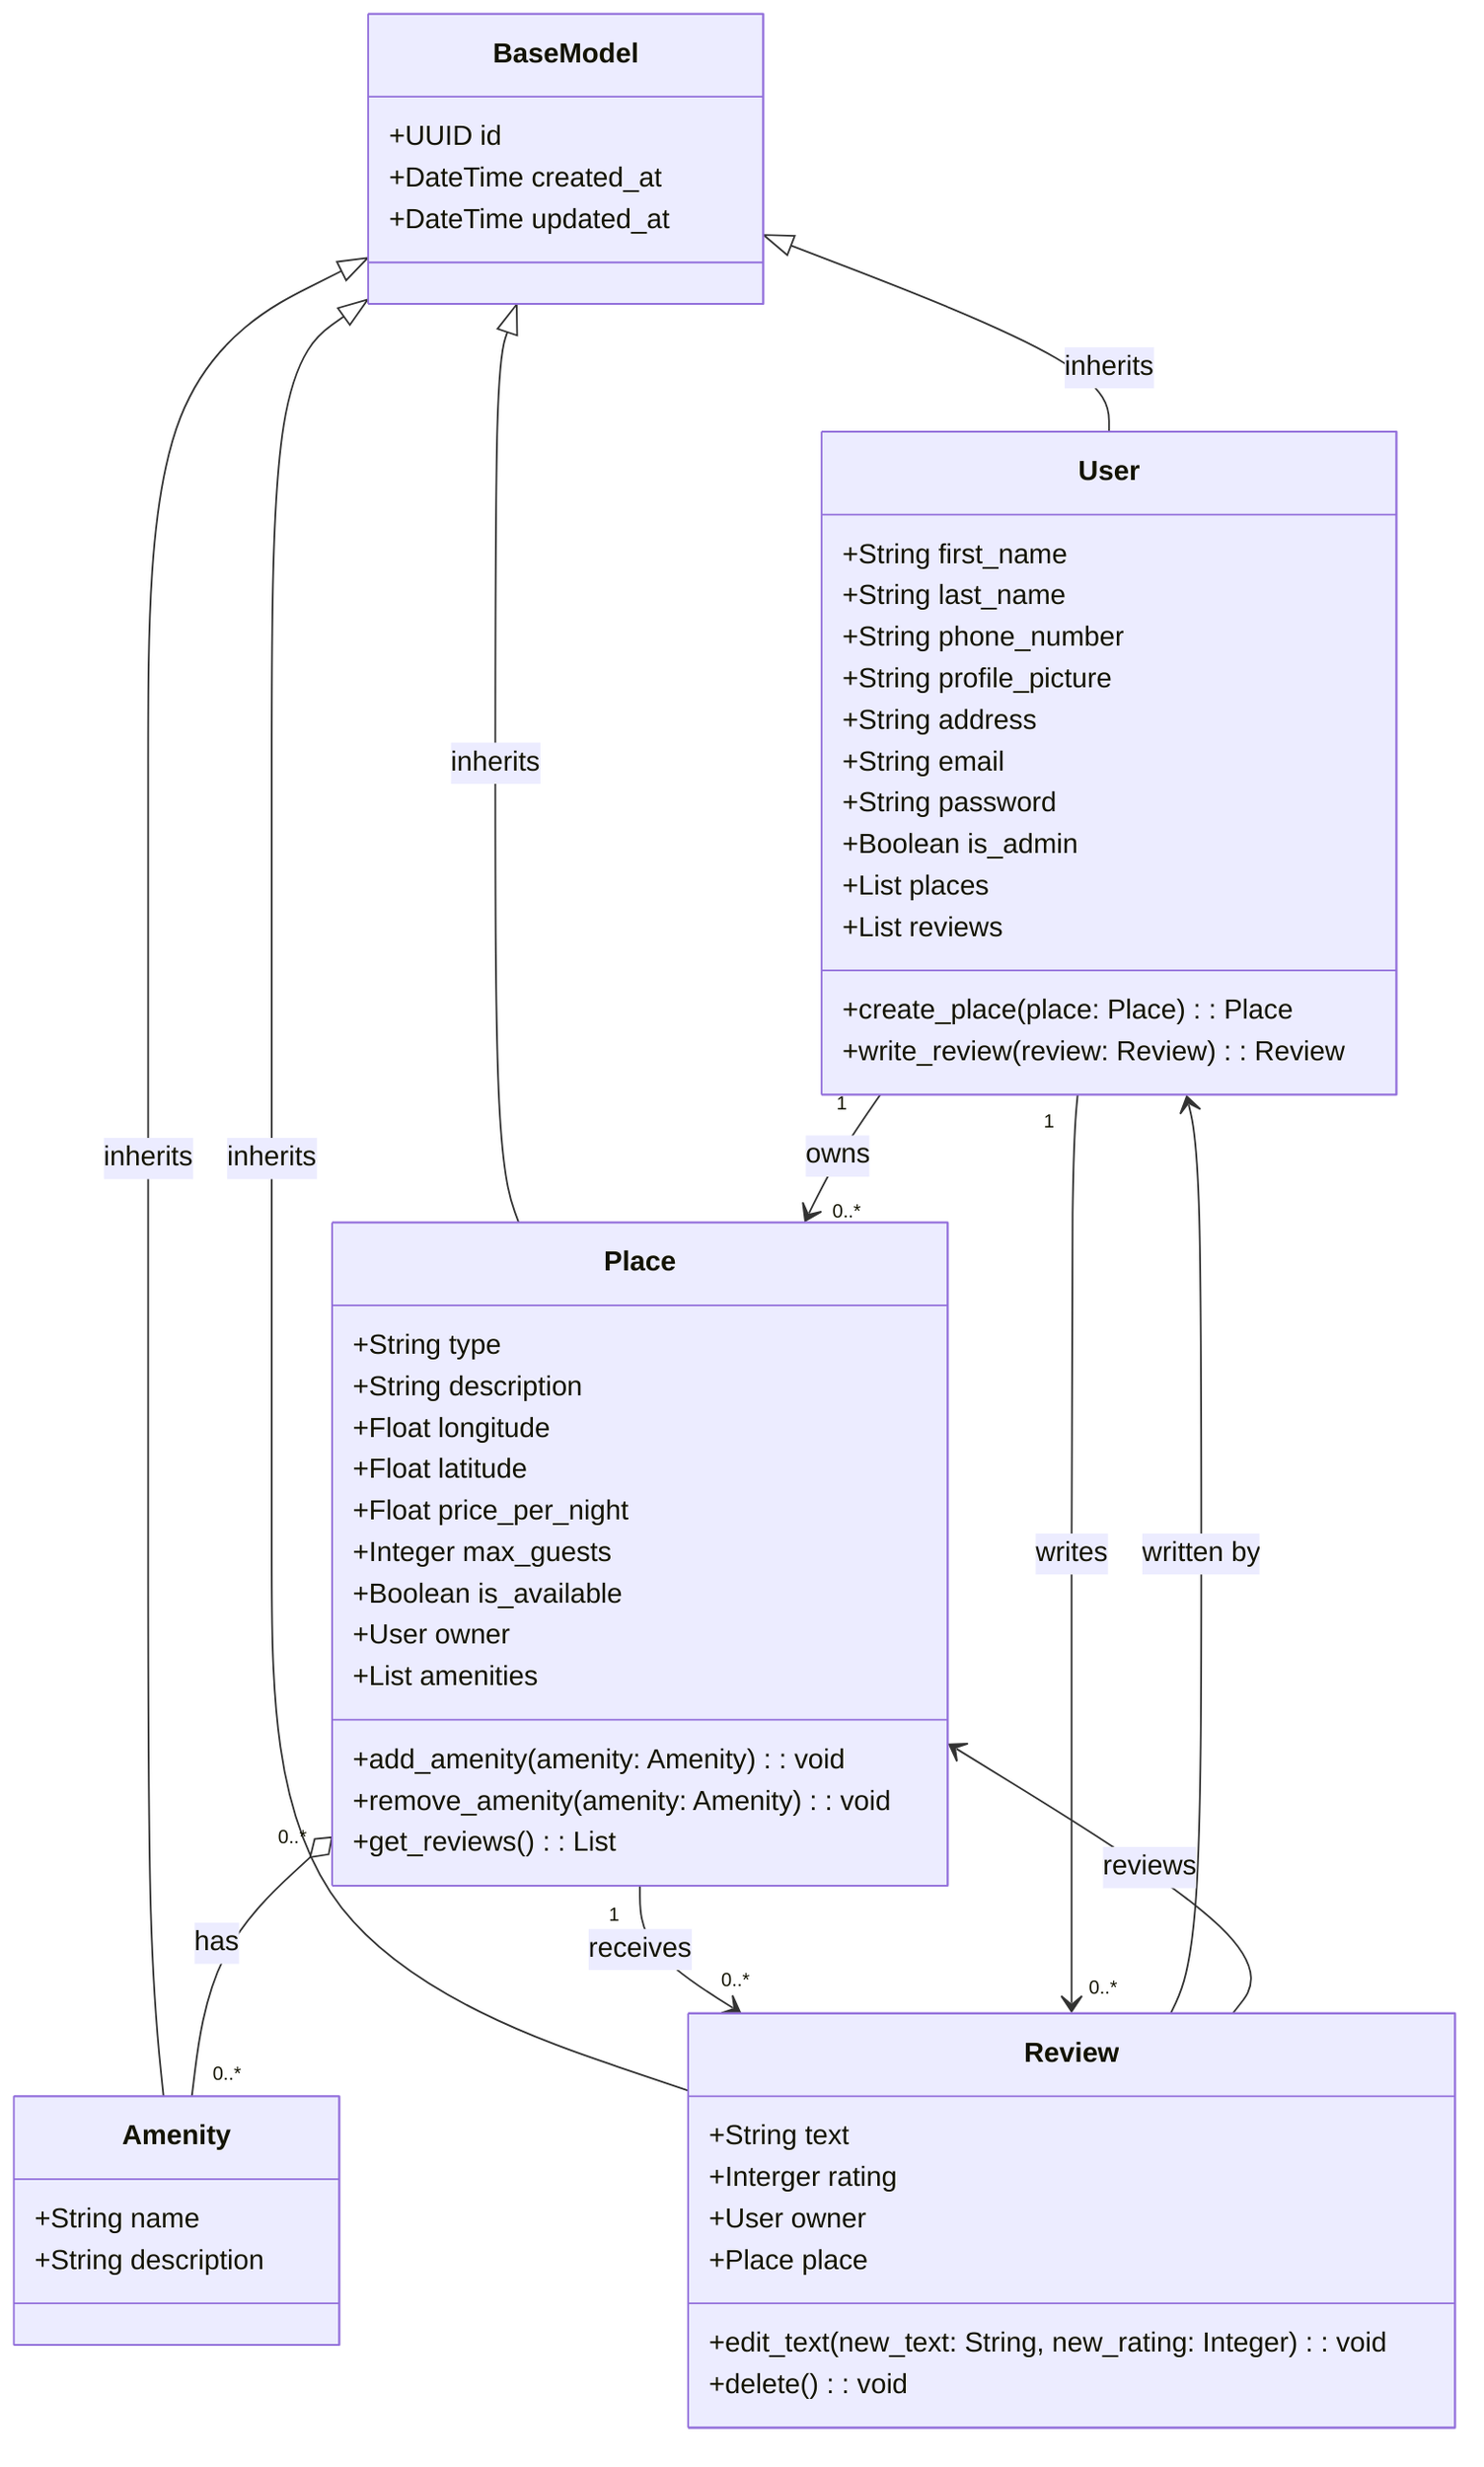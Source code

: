 classDiagram
    class BaseModel {
        +UUID id
        +DateTime created_at
        +DateTime updated_at
    }

    class User {
        +String first_name
        +String last_name
        +String phone_number
        +String profile_picture
        +String address
        +String email
        +String password
        +Boolean is_admin
        +List<Place> places
        +List<Review> reviews
        +create_place(place: Place): Place
        +write_review(review: Review): Review
    }

    class Place {
        +String type
        +String description
        +Float longitude
        +Float latitude
        +Float price_per_night
        +Integer max_guests
        +Boolean is_available
        +User owner
        +List<Amenity> amenities
        +add_amenity(amenity: Amenity): void
        +remove_amenity(amenity: Amenity): void
        +get_reviews(): List<Review>
    }

    class Amenity {
        +String name
        +String description
    }

    class Review {
        +String text
        +Interger rating
        +User owner
        +Place place
        +edit_text(new_text: String, new_rating: Integer): void
        +delete(): void
    }

    %% Inheritance
    BaseModel <|-- User : inherits
    BaseModel <|-- Place : inherits
    BaseModel <|-- Amenity : inherits
    BaseModel <|-- Review : inherits

    %% Relationships
    User "1" --> "0..*" Place : owns
    Place "0..*" o-- "0..*" Amenity : has
    Place "1" --> "0..*" Review : receives
    User "1" --> "0..*" Review : writes
    Review --> User: written by
    Review --> Place: reviews